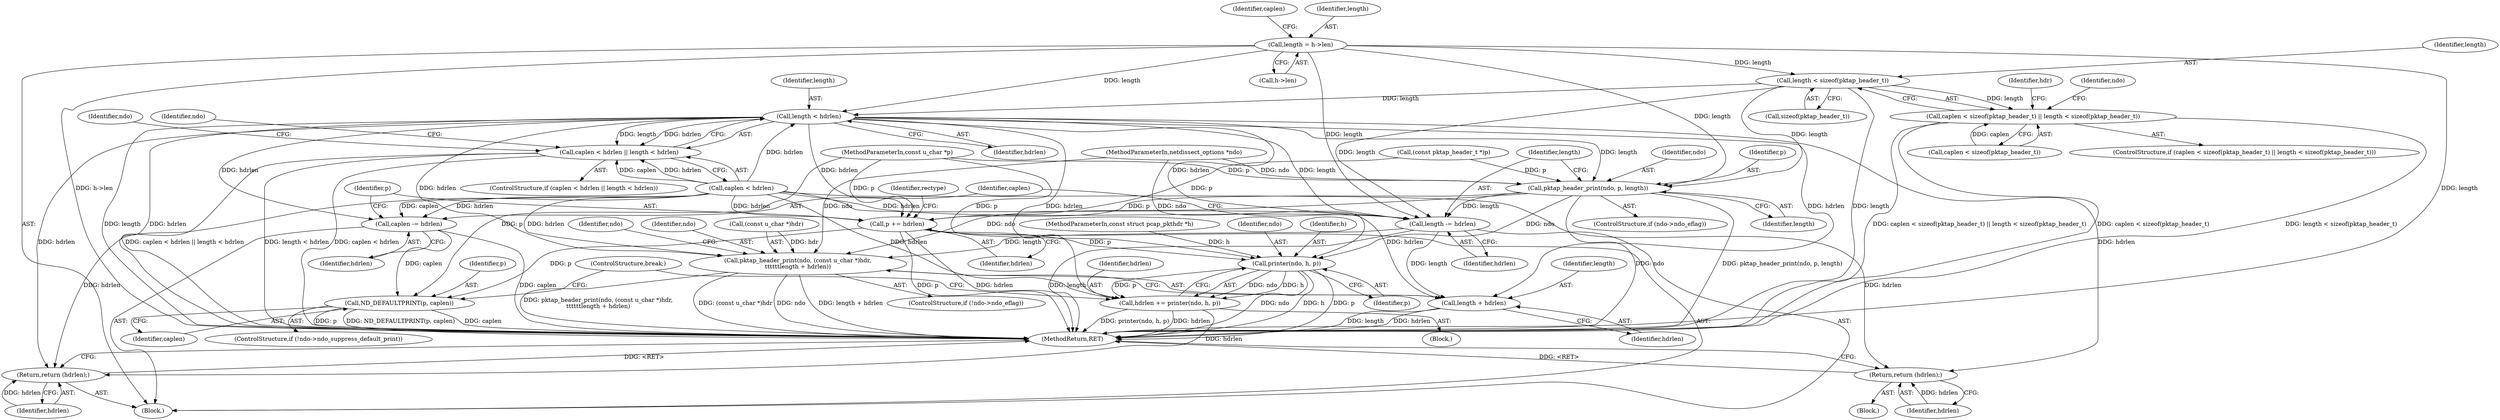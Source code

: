 digraph "1_tcpdump_ca336198e8bebccc18502de27672fdbd6eb34856@API" {
"1000129" [label="(Call,length < sizeof(pktap_header_t))"];
"1000116" [label="(Call,length = h->len)"];
"1000124" [label="(Call,caplen < sizeof(pktap_header_t) || length < sizeof(pktap_header_t))"];
"1000176" [label="(Call,length < hdrlen)"];
"1000172" [label="(Call,caplen < hdrlen || length < hdrlen)"];
"1000184" [label="(Return,return (hdrlen);)"];
"1000190" [label="(Call,pktap_header_print(ndo, p, length))"];
"1000194" [label="(Call,length -= hdrlen)"];
"1000241" [label="(Call,pktap_header_print(ndo, (const u_char *)hdr,\n\t\t\t\t\t\tlength + hdrlen))"];
"1000246" [label="(Call,length + hdrlen)"];
"1000200" [label="(Call,p += hdrlen)"];
"1000230" [label="(Call,printer(ndo, h, p))"];
"1000228" [label="(Call,hdrlen += printer(ndo, h, p))"];
"1000258" [label="(Return,return (hdrlen);)"];
"1000254" [label="(Call,ND_DEFAULTPRINT(p, caplen))"];
"1000197" [label="(Call,caplen -= hdrlen)"];
"1000204" [label="(Identifier,rectype)"];
"1000197" [label="(Call,caplen -= hdrlen)"];
"1000125" [label="(Call,caplen < sizeof(pktap_header_t))"];
"1000227" [label="(Block,)"];
"1000191" [label="(Identifier,ndo)"];
"1000257" [label="(ControlStructure,break;)"];
"1000104" [label="(MethodParameterIn,const u_char *p)"];
"1000105" [label="(Block,)"];
"1000229" [label="(Identifier,hdrlen)"];
"1000254" [label="(Call,ND_DEFAULTPRINT(p, caplen))"];
"1000141" [label="(Identifier,hdr)"];
"1000258" [label="(Return,return (hdrlen);)"];
"1000195" [label="(Identifier,length)"];
"1000202" [label="(Identifier,hdrlen)"];
"1000201" [label="(Identifier,p)"];
"1000193" [label="(Identifier,length)"];
"1000182" [label="(Identifier,ndo)"];
"1000194" [label="(Call,length -= hdrlen)"];
"1000255" [label="(Identifier,p)"];
"1000173" [label="(Call,caplen < hdrlen)"];
"1000198" [label="(Identifier,caplen)"];
"1000176" [label="(Call,length < hdrlen)"];
"1000177" [label="(Identifier,length)"];
"1000123" [label="(ControlStructure,if (caplen < sizeof(pktap_header_t) || length < sizeof(pktap_header_t)))"];
"1000236" [label="(ControlStructure,if (!ndo->ndo_eflag))"];
"1000136" [label="(Identifier,ndo)"];
"1000179" [label="(Block,)"];
"1000228" [label="(Call,hdrlen += printer(ndo, h, p))"];
"1000200" [label="(Call,p += hdrlen)"];
"1000248" [label="(Identifier,hdrlen)"];
"1000246" [label="(Call,length + hdrlen)"];
"1000190" [label="(Call,pktap_header_print(ndo, p, length))"];
"1000241" [label="(Call,pktap_header_print(ndo, (const u_char *)hdr,\n\t\t\t\t\t\tlength + hdrlen))"];
"1000249" [label="(ControlStructure,if (!ndo->ndo_suppress_default_print))"];
"1000129" [label="(Call,length < sizeof(pktap_header_t))"];
"1000188" [label="(Identifier,ndo)"];
"1000103" [label="(MethodParameterIn,const struct pcap_pkthdr *h)"];
"1000260" [label="(MethodReturn,RET)"];
"1000126" [label="(Identifier,caplen)"];
"1000124" [label="(Call,caplen < sizeof(pktap_header_t) || length < sizeof(pktap_header_t))"];
"1000199" [label="(Identifier,hdrlen)"];
"1000192" [label="(Identifier,p)"];
"1000184" [label="(Return,return (hdrlen);)"];
"1000231" [label="(Identifier,ndo)"];
"1000178" [label="(Identifier,hdrlen)"];
"1000117" [label="(Identifier,length)"];
"1000185" [label="(Identifier,hdrlen)"];
"1000142" [label="(Call,(const pktap_header_t *)p)"];
"1000252" [label="(Identifier,ndo)"];
"1000130" [label="(Identifier,length)"];
"1000242" [label="(Identifier,ndo)"];
"1000259" [label="(Identifier,hdrlen)"];
"1000256" [label="(Identifier,caplen)"];
"1000233" [label="(Identifier,p)"];
"1000116" [label="(Call,length = h->len)"];
"1000171" [label="(ControlStructure,if (caplen < hdrlen || length < hdrlen))"];
"1000102" [label="(MethodParameterIn,netdissect_options *ndo)"];
"1000230" [label="(Call,printer(ndo, h, p))"];
"1000243" [label="(Call,(const u_char *)hdr)"];
"1000247" [label="(Identifier,length)"];
"1000186" [label="(ControlStructure,if (ndo->ndo_eflag))"];
"1000172" [label="(Call,caplen < hdrlen || length < hdrlen)"];
"1000118" [label="(Call,h->len)"];
"1000131" [label="(Call,sizeof(pktap_header_t))"];
"1000232" [label="(Identifier,h)"];
"1000196" [label="(Identifier,hdrlen)"];
"1000129" -> "1000124"  [label="AST: "];
"1000129" -> "1000131"  [label="CFG: "];
"1000130" -> "1000129"  [label="AST: "];
"1000131" -> "1000129"  [label="AST: "];
"1000124" -> "1000129"  [label="CFG: "];
"1000129" -> "1000260"  [label="DDG: length"];
"1000129" -> "1000124"  [label="DDG: length"];
"1000116" -> "1000129"  [label="DDG: length"];
"1000129" -> "1000176"  [label="DDG: length"];
"1000129" -> "1000190"  [label="DDG: length"];
"1000129" -> "1000194"  [label="DDG: length"];
"1000116" -> "1000105"  [label="AST: "];
"1000116" -> "1000118"  [label="CFG: "];
"1000117" -> "1000116"  [label="AST: "];
"1000118" -> "1000116"  [label="AST: "];
"1000126" -> "1000116"  [label="CFG: "];
"1000116" -> "1000260"  [label="DDG: length"];
"1000116" -> "1000260"  [label="DDG: h->len"];
"1000116" -> "1000176"  [label="DDG: length"];
"1000116" -> "1000190"  [label="DDG: length"];
"1000116" -> "1000194"  [label="DDG: length"];
"1000124" -> "1000123"  [label="AST: "];
"1000124" -> "1000125"  [label="CFG: "];
"1000125" -> "1000124"  [label="AST: "];
"1000136" -> "1000124"  [label="CFG: "];
"1000141" -> "1000124"  [label="CFG: "];
"1000124" -> "1000260"  [label="DDG: caplen < sizeof(pktap_header_t)"];
"1000124" -> "1000260"  [label="DDG: length < sizeof(pktap_header_t)"];
"1000124" -> "1000260"  [label="DDG: caplen < sizeof(pktap_header_t) || length < sizeof(pktap_header_t)"];
"1000125" -> "1000124"  [label="DDG: caplen"];
"1000176" -> "1000172"  [label="AST: "];
"1000176" -> "1000178"  [label="CFG: "];
"1000177" -> "1000176"  [label="AST: "];
"1000178" -> "1000176"  [label="AST: "];
"1000172" -> "1000176"  [label="CFG: "];
"1000176" -> "1000260"  [label="DDG: length"];
"1000176" -> "1000260"  [label="DDG: hdrlen"];
"1000176" -> "1000172"  [label="DDG: length"];
"1000176" -> "1000172"  [label="DDG: hdrlen"];
"1000173" -> "1000176"  [label="DDG: hdrlen"];
"1000176" -> "1000184"  [label="DDG: hdrlen"];
"1000176" -> "1000190"  [label="DDG: length"];
"1000176" -> "1000194"  [label="DDG: hdrlen"];
"1000176" -> "1000194"  [label="DDG: length"];
"1000176" -> "1000197"  [label="DDG: hdrlen"];
"1000176" -> "1000200"  [label="DDG: hdrlen"];
"1000176" -> "1000228"  [label="DDG: hdrlen"];
"1000176" -> "1000241"  [label="DDG: hdrlen"];
"1000176" -> "1000246"  [label="DDG: hdrlen"];
"1000176" -> "1000258"  [label="DDG: hdrlen"];
"1000172" -> "1000171"  [label="AST: "];
"1000172" -> "1000173"  [label="CFG: "];
"1000173" -> "1000172"  [label="AST: "];
"1000182" -> "1000172"  [label="CFG: "];
"1000188" -> "1000172"  [label="CFG: "];
"1000172" -> "1000260"  [label="DDG: caplen < hdrlen || length < hdrlen"];
"1000172" -> "1000260"  [label="DDG: length < hdrlen"];
"1000172" -> "1000260"  [label="DDG: caplen < hdrlen"];
"1000173" -> "1000172"  [label="DDG: caplen"];
"1000173" -> "1000172"  [label="DDG: hdrlen"];
"1000184" -> "1000179"  [label="AST: "];
"1000184" -> "1000185"  [label="CFG: "];
"1000185" -> "1000184"  [label="AST: "];
"1000260" -> "1000184"  [label="CFG: "];
"1000184" -> "1000260"  [label="DDG: <RET>"];
"1000185" -> "1000184"  [label="DDG: hdrlen"];
"1000173" -> "1000184"  [label="DDG: hdrlen"];
"1000190" -> "1000186"  [label="AST: "];
"1000190" -> "1000193"  [label="CFG: "];
"1000191" -> "1000190"  [label="AST: "];
"1000192" -> "1000190"  [label="AST: "];
"1000193" -> "1000190"  [label="AST: "];
"1000195" -> "1000190"  [label="CFG: "];
"1000190" -> "1000260"  [label="DDG: pktap_header_print(ndo, p, length)"];
"1000190" -> "1000260"  [label="DDG: ndo"];
"1000102" -> "1000190"  [label="DDG: ndo"];
"1000142" -> "1000190"  [label="DDG: p"];
"1000104" -> "1000190"  [label="DDG: p"];
"1000190" -> "1000194"  [label="DDG: length"];
"1000190" -> "1000200"  [label="DDG: p"];
"1000190" -> "1000230"  [label="DDG: ndo"];
"1000190" -> "1000241"  [label="DDG: ndo"];
"1000194" -> "1000105"  [label="AST: "];
"1000194" -> "1000196"  [label="CFG: "];
"1000195" -> "1000194"  [label="AST: "];
"1000196" -> "1000194"  [label="AST: "];
"1000198" -> "1000194"  [label="CFG: "];
"1000194" -> "1000260"  [label="DDG: length"];
"1000173" -> "1000194"  [label="DDG: hdrlen"];
"1000194" -> "1000241"  [label="DDG: length"];
"1000194" -> "1000246"  [label="DDG: length"];
"1000241" -> "1000236"  [label="AST: "];
"1000241" -> "1000246"  [label="CFG: "];
"1000242" -> "1000241"  [label="AST: "];
"1000243" -> "1000241"  [label="AST: "];
"1000246" -> "1000241"  [label="AST: "];
"1000252" -> "1000241"  [label="CFG: "];
"1000241" -> "1000260"  [label="DDG: ndo"];
"1000241" -> "1000260"  [label="DDG: length + hdrlen"];
"1000241" -> "1000260"  [label="DDG: pktap_header_print(ndo, (const u_char *)hdr,\n\t\t\t\t\t\tlength + hdrlen)"];
"1000241" -> "1000260"  [label="DDG: (const u_char *)hdr"];
"1000102" -> "1000241"  [label="DDG: ndo"];
"1000243" -> "1000241"  [label="DDG: hdr"];
"1000173" -> "1000241"  [label="DDG: hdrlen"];
"1000246" -> "1000248"  [label="CFG: "];
"1000247" -> "1000246"  [label="AST: "];
"1000248" -> "1000246"  [label="AST: "];
"1000246" -> "1000260"  [label="DDG: hdrlen"];
"1000246" -> "1000260"  [label="DDG: length"];
"1000173" -> "1000246"  [label="DDG: hdrlen"];
"1000200" -> "1000105"  [label="AST: "];
"1000200" -> "1000202"  [label="CFG: "];
"1000201" -> "1000200"  [label="AST: "];
"1000202" -> "1000200"  [label="AST: "];
"1000204" -> "1000200"  [label="CFG: "];
"1000200" -> "1000260"  [label="DDG: p"];
"1000200" -> "1000260"  [label="DDG: hdrlen"];
"1000173" -> "1000200"  [label="DDG: hdrlen"];
"1000142" -> "1000200"  [label="DDG: p"];
"1000104" -> "1000200"  [label="DDG: p"];
"1000200" -> "1000230"  [label="DDG: p"];
"1000200" -> "1000254"  [label="DDG: p"];
"1000230" -> "1000228"  [label="AST: "];
"1000230" -> "1000233"  [label="CFG: "];
"1000231" -> "1000230"  [label="AST: "];
"1000232" -> "1000230"  [label="AST: "];
"1000233" -> "1000230"  [label="AST: "];
"1000228" -> "1000230"  [label="CFG: "];
"1000230" -> "1000260"  [label="DDG: p"];
"1000230" -> "1000260"  [label="DDG: ndo"];
"1000230" -> "1000260"  [label="DDG: h"];
"1000230" -> "1000228"  [label="DDG: ndo"];
"1000230" -> "1000228"  [label="DDG: h"];
"1000230" -> "1000228"  [label="DDG: p"];
"1000102" -> "1000230"  [label="DDG: ndo"];
"1000103" -> "1000230"  [label="DDG: h"];
"1000104" -> "1000230"  [label="DDG: p"];
"1000228" -> "1000227"  [label="AST: "];
"1000229" -> "1000228"  [label="AST: "];
"1000257" -> "1000228"  [label="CFG: "];
"1000228" -> "1000260"  [label="DDG: hdrlen"];
"1000228" -> "1000260"  [label="DDG: printer(ndo, h, p)"];
"1000173" -> "1000228"  [label="DDG: hdrlen"];
"1000228" -> "1000258"  [label="DDG: hdrlen"];
"1000258" -> "1000105"  [label="AST: "];
"1000258" -> "1000259"  [label="CFG: "];
"1000259" -> "1000258"  [label="AST: "];
"1000260" -> "1000258"  [label="CFG: "];
"1000258" -> "1000260"  [label="DDG: <RET>"];
"1000259" -> "1000258"  [label="DDG: hdrlen"];
"1000173" -> "1000258"  [label="DDG: hdrlen"];
"1000254" -> "1000249"  [label="AST: "];
"1000254" -> "1000256"  [label="CFG: "];
"1000255" -> "1000254"  [label="AST: "];
"1000256" -> "1000254"  [label="AST: "];
"1000257" -> "1000254"  [label="CFG: "];
"1000254" -> "1000260"  [label="DDG: p"];
"1000254" -> "1000260"  [label="DDG: ND_DEFAULTPRINT(p, caplen)"];
"1000254" -> "1000260"  [label="DDG: caplen"];
"1000104" -> "1000254"  [label="DDG: p"];
"1000197" -> "1000254"  [label="DDG: caplen"];
"1000197" -> "1000105"  [label="AST: "];
"1000197" -> "1000199"  [label="CFG: "];
"1000198" -> "1000197"  [label="AST: "];
"1000199" -> "1000197"  [label="AST: "];
"1000201" -> "1000197"  [label="CFG: "];
"1000197" -> "1000260"  [label="DDG: caplen"];
"1000173" -> "1000197"  [label="DDG: hdrlen"];
"1000173" -> "1000197"  [label="DDG: caplen"];
}
